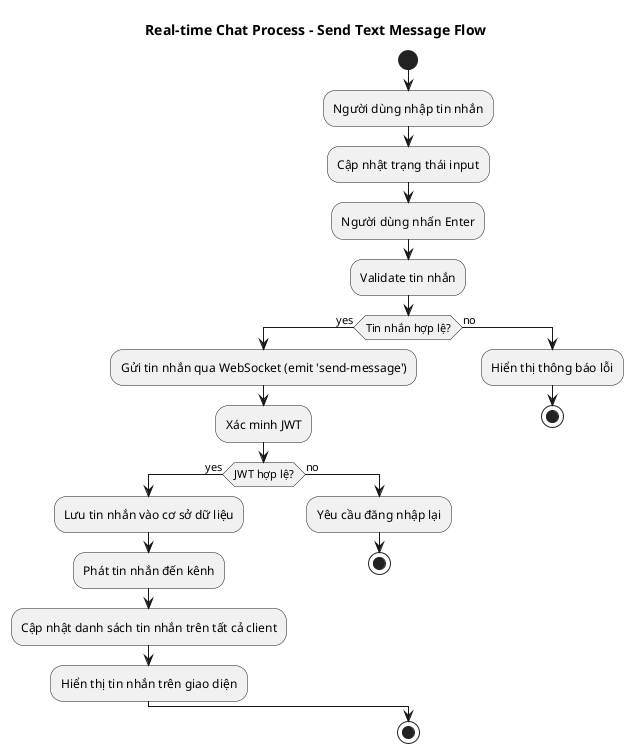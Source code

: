 @startuml
title Real-time Chat Process - Send Text Message Flow

start
:Người dùng nhập tin nhắn;
:Cập nhật trạng thái input;
:Người dùng nhấn Enter;
:Validate tin nhắn;
if (Tin nhắn hợp lệ?) then (yes)
    :Gửi tin nhắn qua WebSocket (emit 'send-message');
    :Xác minh JWT;
    if (JWT hợp lệ?) then (yes)
        :Lưu tin nhắn vào cơ sở dữ liệu;
        :Phát tin nhắn đến kênh;
        :Cập nhật danh sách tin nhắn trên tất cả client;
        :Hiển thị tin nhắn trên giao diện;
    else (no)
        :Yêu cầu đăng nhập lại;
        stop
    endif
else (no)
    :Hiển thị thông báo lỗi;
    stop
endif
stop

@enduml